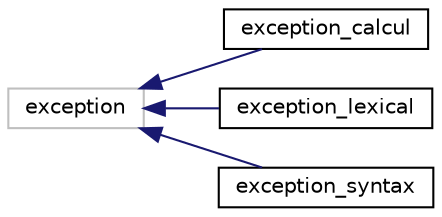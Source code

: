 digraph "Graphical Class Hierarchy"
{
  edge [fontname="Helvetica",fontsize="10",labelfontname="Helvetica",labelfontsize="10"];
  node [fontname="Helvetica",fontsize="10",shape=record];
  rankdir="LR";
  Node1 [label="exception",height=0.2,width=0.4,color="grey75", fillcolor="white", style="filled"];
  Node1 -> Node2 [dir="back",color="midnightblue",fontsize="10",style="solid",fontname="Helvetica"];
  Node2 [label="exception_calcul",height=0.2,width=0.4,color="black", fillcolor="white", style="filled",URL="$classexception__calcul.html"];
  Node1 -> Node3 [dir="back",color="midnightblue",fontsize="10",style="solid",fontname="Helvetica"];
  Node3 [label="exception_lexical",height=0.2,width=0.4,color="black", fillcolor="white", style="filled",URL="$classexception__lexical.html"];
  Node1 -> Node4 [dir="back",color="midnightblue",fontsize="10",style="solid",fontname="Helvetica"];
  Node4 [label="exception_syntax",height=0.2,width=0.4,color="black", fillcolor="white", style="filled",URL="$classexception__syntax.html"];
}
